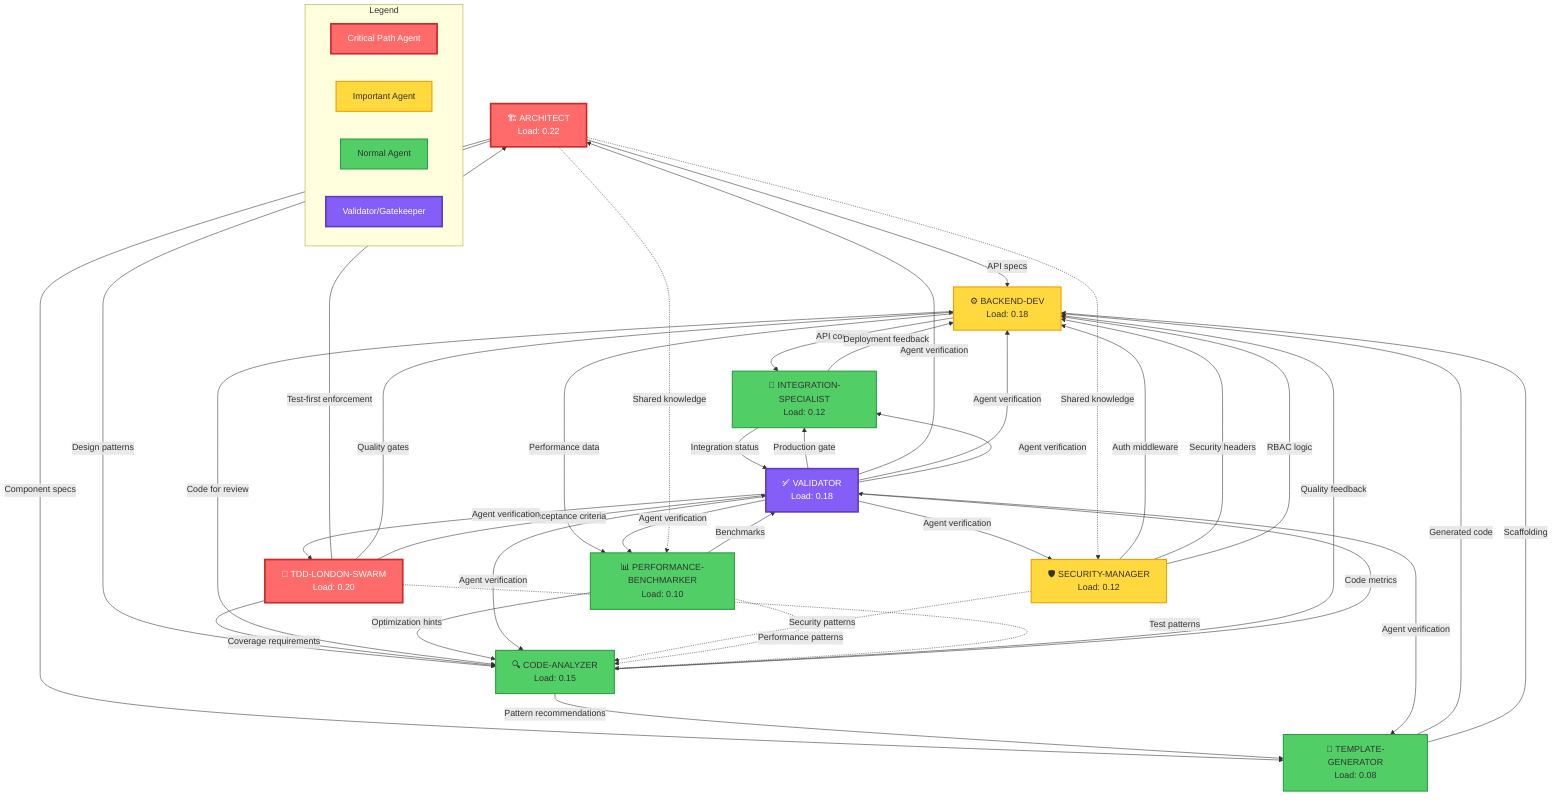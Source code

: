 %% Hive Mind Agent Dependency Graph
%% Generated: 2025-10-02
%% Coordinator: collective-intelligence-coordinator
%% Topology: mesh-adaptive (80-20 principle)

graph TB
    %% Agent Nodes
    ARCH[🏗️ ARCHITECT<br/>Load: 0.22]
    SEC[🛡️ SECURITY-MANAGER<br/>Load: 0.12]
    BACK[⚙️ BACKEND-DEV<br/>Load: 0.18]
    PERF[📊 PERFORMANCE-BENCHMARKER<br/>Load: 0.10]
    ANALY[🔍 CODE-ANALYZER<br/>Load: 0.15]
    TDD[🧪 TDD-LONDON-SWARM<br/>Load: 0.20]
    TMPL[📝 TEMPLATE-GENERATOR<br/>Load: 0.08]
    VAL[✅ VALIDATOR<br/>Load: 0.18]
    INT[🔗 INTEGRATION-SPECIALIST<br/>Load: 0.12]

    %% Critical Path (80-20 Principle)
    ARCH -->|API specs| BACK
    ARCH -->|Component specs| TMPL
    ARCH -->|Design patterns| ANALY

    SEC -->|Auth middleware| BACK
    SEC -->|Security headers| BACK
    SEC -->|RBAC logic| BACK

    TDD -->|Test-first enforcement| ARCH
    TDD -->|Quality gates| BACK
    TDD -->|Coverage requirements| ANALY
    TDD -->|Acceptance criteria| VAL

    TMPL -->|Generated code| BACK
    TMPL -->|Scaffolding| BACK

    %% Implementation Flow
    BACK -->|API contracts| INT
    BACK -->|Code for review| ANALY
    BACK -->|Performance data| PERF

    ANALY -->|Quality feedback| BACK
    ANALY -->|Pattern recommendations| TMPL
    ANALY -->|Code metrics| VAL

    PERF -->|Benchmarks| VAL
    PERF -->|Optimization hints| ANALY

    %% Validation & Deployment
    VAL -->|Production gate| INT
    VAL -->|Agent verification| ARCH
    VAL -->|Agent verification| SEC
    VAL -->|Agent verification| BACK
    VAL -->|Agent verification| PERF
    VAL -->|Agent verification| ANALY
    VAL -->|Agent verification| TDD
    VAL -->|Agent verification| TMPL
    VAL -->|Agent verification| INT

    INT -->|Deployment feedback| BACK
    INT -->|Integration status| VAL

    %% Consensus & Knowledge Sharing
    ARCH -.->|Shared knowledge| SEC
    ARCH -.->|Shared knowledge| PERF
    SEC -.->|Security patterns| ANALY
    PERF -.->|Performance patterns| ANALY
    TDD -.->|Test patterns| ANALY

    %% Styling
    classDef critical fill:#ff6b6b,stroke:#c92a2a,stroke-width:3px,color:#fff
    classDef important fill:#ffd93d,stroke:#f59f00,stroke-width:2px
    classDef normal fill:#51cf66,stroke:#2f9e44,stroke-width:2px
    classDef validator fill:#845ef7,stroke:#5f3dc4,stroke-width:3px,color:#fff

    class ARCH critical
    class TDD critical
    class VAL validator
    class SEC,BACK important
    class PERF,ANALY,TMPL,INT normal

    %% Legend
    subgraph Legend
        C1[Critical Path Agent]
        C2[Important Agent]
        C3[Normal Agent]
        C4[Validator/Gatekeeper]
    end

    class C1 critical
    class C2 important
    class C3 normal
    class C4 validator